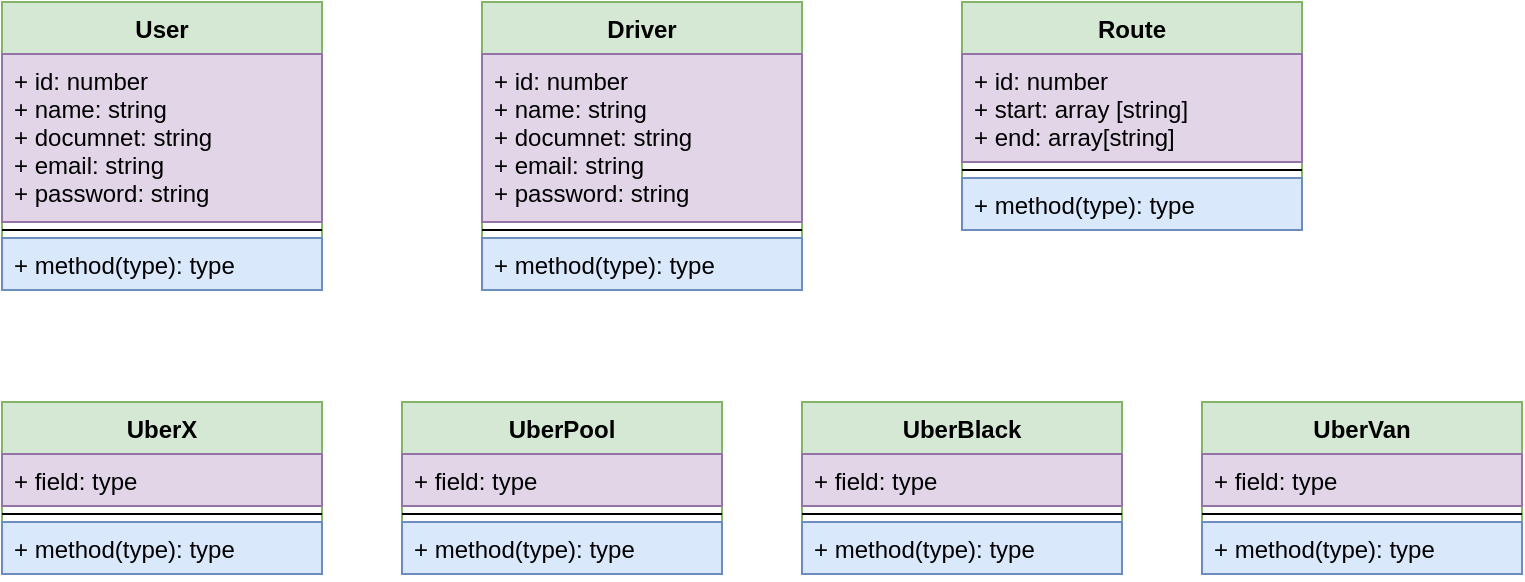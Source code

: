 <mxfile version="14.5.8" type="github">
  <diagram id="Fx_o8NzKkvt6naeuQMXA" name="Page-1">
    <mxGraphModel dx="1038" dy="548" grid="1" gridSize="10" guides="1" tooltips="1" connect="1" arrows="1" fold="1" page="1" pageScale="1" pageWidth="827" pageHeight="1169" math="0" shadow="0">
      <root>
        <mxCell id="0" />
        <mxCell id="1" parent="0" />
        <mxCell id="jSqMpT_7lkx8mQkIH3T9-4" value="User" style="swimlane;fontStyle=1;align=center;verticalAlign=top;childLayout=stackLayout;horizontal=1;startSize=26;horizontalStack=0;resizeParent=1;resizeParentMax=0;resizeLast=0;collapsible=1;marginBottom=0;fillColor=#d5e8d4;strokeColor=#82b366;" parent="1" vertex="1">
          <mxGeometry x="40" y="40" width="160" height="144" as="geometry" />
        </mxCell>
        <mxCell id="jSqMpT_7lkx8mQkIH3T9-5" value="+ id: number&#xa;+ name: string&#xa;+ documnet: string&#xa;+ email: string&#xa;+ password: string" style="text;strokeColor=#9673a6;fillColor=#e1d5e7;align=left;verticalAlign=top;spacingLeft=4;spacingRight=4;overflow=hidden;rotatable=0;points=[[0,0.5],[1,0.5]];portConstraint=eastwest;" parent="jSqMpT_7lkx8mQkIH3T9-4" vertex="1">
          <mxGeometry y="26" width="160" height="84" as="geometry" />
        </mxCell>
        <mxCell id="jSqMpT_7lkx8mQkIH3T9-6" value="" style="line;strokeWidth=1;fillColor=none;align=left;verticalAlign=middle;spacingTop=-1;spacingLeft=3;spacingRight=3;rotatable=0;labelPosition=right;points=[];portConstraint=eastwest;" parent="jSqMpT_7lkx8mQkIH3T9-4" vertex="1">
          <mxGeometry y="110" width="160" height="8" as="geometry" />
        </mxCell>
        <mxCell id="jSqMpT_7lkx8mQkIH3T9-7" value="+ method(type): type" style="text;strokeColor=#6c8ebf;fillColor=#dae8fc;align=left;verticalAlign=top;spacingLeft=4;spacingRight=4;overflow=hidden;rotatable=0;points=[[0,0.5],[1,0.5]];portConstraint=eastwest;" parent="jSqMpT_7lkx8mQkIH3T9-4" vertex="1">
          <mxGeometry y="118" width="160" height="26" as="geometry" />
        </mxCell>
        <mxCell id="WEN_RDuv4552wFtuXD08-5" value="Driver" style="swimlane;fontStyle=1;align=center;verticalAlign=top;childLayout=stackLayout;horizontal=1;startSize=26;horizontalStack=0;resizeParent=1;resizeParentMax=0;resizeLast=0;collapsible=1;marginBottom=0;fillColor=#d5e8d4;strokeColor=#82b366;" vertex="1" parent="1">
          <mxGeometry x="280" y="40" width="160" height="144" as="geometry" />
        </mxCell>
        <mxCell id="WEN_RDuv4552wFtuXD08-6" value="+ id: number&#xa;+ name: string&#xa;+ documnet: string&#xa;+ email: string&#xa;+ password: string" style="text;strokeColor=#9673a6;fillColor=#e1d5e7;align=left;verticalAlign=top;spacingLeft=4;spacingRight=4;overflow=hidden;rotatable=0;points=[[0,0.5],[1,0.5]];portConstraint=eastwest;" vertex="1" parent="WEN_RDuv4552wFtuXD08-5">
          <mxGeometry y="26" width="160" height="84" as="geometry" />
        </mxCell>
        <mxCell id="WEN_RDuv4552wFtuXD08-7" value="" style="line;strokeWidth=1;fillColor=none;align=left;verticalAlign=middle;spacingTop=-1;spacingLeft=3;spacingRight=3;rotatable=0;labelPosition=right;points=[];portConstraint=eastwest;" vertex="1" parent="WEN_RDuv4552wFtuXD08-5">
          <mxGeometry y="110" width="160" height="8" as="geometry" />
        </mxCell>
        <mxCell id="WEN_RDuv4552wFtuXD08-8" value="+ method(type): type" style="text;strokeColor=#6c8ebf;fillColor=#dae8fc;align=left;verticalAlign=top;spacingLeft=4;spacingRight=4;overflow=hidden;rotatable=0;points=[[0,0.5],[1,0.5]];portConstraint=eastwest;" vertex="1" parent="WEN_RDuv4552wFtuXD08-5">
          <mxGeometry y="118" width="160" height="26" as="geometry" />
        </mxCell>
        <mxCell id="WEN_RDuv4552wFtuXD08-9" value="Route" style="swimlane;fontStyle=1;align=center;verticalAlign=top;childLayout=stackLayout;horizontal=1;startSize=26;horizontalStack=0;resizeParent=1;resizeParentMax=0;resizeLast=0;collapsible=1;marginBottom=0;fillColor=#d5e8d4;strokeColor=#82b366;" vertex="1" parent="1">
          <mxGeometry x="520" y="40" width="170" height="114" as="geometry" />
        </mxCell>
        <mxCell id="WEN_RDuv4552wFtuXD08-10" value="+ id: number&#xa;+ start: array [string]&#xa;+ end: array[string]" style="text;strokeColor=#9673a6;fillColor=#e1d5e7;align=left;verticalAlign=top;spacingLeft=4;spacingRight=4;overflow=hidden;rotatable=0;points=[[0,0.5],[1,0.5]];portConstraint=eastwest;" vertex="1" parent="WEN_RDuv4552wFtuXD08-9">
          <mxGeometry y="26" width="170" height="54" as="geometry" />
        </mxCell>
        <mxCell id="WEN_RDuv4552wFtuXD08-11" value="" style="line;strokeWidth=1;fillColor=none;align=left;verticalAlign=middle;spacingTop=-1;spacingLeft=3;spacingRight=3;rotatable=0;labelPosition=right;points=[];portConstraint=eastwest;" vertex="1" parent="WEN_RDuv4552wFtuXD08-9">
          <mxGeometry y="80" width="170" height="8" as="geometry" />
        </mxCell>
        <mxCell id="WEN_RDuv4552wFtuXD08-12" value="+ method(type): type" style="text;strokeColor=#6c8ebf;fillColor=#dae8fc;align=left;verticalAlign=top;spacingLeft=4;spacingRight=4;overflow=hidden;rotatable=0;points=[[0,0.5],[1,0.5]];portConstraint=eastwest;" vertex="1" parent="WEN_RDuv4552wFtuXD08-9">
          <mxGeometry y="88" width="170" height="26" as="geometry" />
        </mxCell>
        <mxCell id="WEN_RDuv4552wFtuXD08-13" value="UberPool" style="swimlane;fontStyle=1;align=center;verticalAlign=top;childLayout=stackLayout;horizontal=1;startSize=26;horizontalStack=0;resizeParent=1;resizeParentMax=0;resizeLast=0;collapsible=1;marginBottom=0;fillColor=#d5e8d4;strokeColor=#82b366;" vertex="1" parent="1">
          <mxGeometry x="240" y="240" width="160" height="86" as="geometry" />
        </mxCell>
        <mxCell id="WEN_RDuv4552wFtuXD08-14" value="+ field: type" style="text;strokeColor=#9673a6;fillColor=#e1d5e7;align=left;verticalAlign=top;spacingLeft=4;spacingRight=4;overflow=hidden;rotatable=0;points=[[0,0.5],[1,0.5]];portConstraint=eastwest;" vertex="1" parent="WEN_RDuv4552wFtuXD08-13">
          <mxGeometry y="26" width="160" height="26" as="geometry" />
        </mxCell>
        <mxCell id="WEN_RDuv4552wFtuXD08-15" value="" style="line;strokeWidth=1;fillColor=none;align=left;verticalAlign=middle;spacingTop=-1;spacingLeft=3;spacingRight=3;rotatable=0;labelPosition=right;points=[];portConstraint=eastwest;" vertex="1" parent="WEN_RDuv4552wFtuXD08-13">
          <mxGeometry y="52" width="160" height="8" as="geometry" />
        </mxCell>
        <mxCell id="WEN_RDuv4552wFtuXD08-16" value="+ method(type): type" style="text;strokeColor=#6c8ebf;fillColor=#dae8fc;align=left;verticalAlign=top;spacingLeft=4;spacingRight=4;overflow=hidden;rotatable=0;points=[[0,0.5],[1,0.5]];portConstraint=eastwest;" vertex="1" parent="WEN_RDuv4552wFtuXD08-13">
          <mxGeometry y="60" width="160" height="26" as="geometry" />
        </mxCell>
        <mxCell id="WEN_RDuv4552wFtuXD08-17" value="UberX" style="swimlane;fontStyle=1;align=center;verticalAlign=top;childLayout=stackLayout;horizontal=1;startSize=26;horizontalStack=0;resizeParent=1;resizeParentMax=0;resizeLast=0;collapsible=1;marginBottom=0;fillColor=#d5e8d4;strokeColor=#82b366;" vertex="1" parent="1">
          <mxGeometry x="40" y="240" width="160" height="86" as="geometry" />
        </mxCell>
        <mxCell id="WEN_RDuv4552wFtuXD08-18" value="+ field: type" style="text;strokeColor=#9673a6;fillColor=#e1d5e7;align=left;verticalAlign=top;spacingLeft=4;spacingRight=4;overflow=hidden;rotatable=0;points=[[0,0.5],[1,0.5]];portConstraint=eastwest;" vertex="1" parent="WEN_RDuv4552wFtuXD08-17">
          <mxGeometry y="26" width="160" height="26" as="geometry" />
        </mxCell>
        <mxCell id="WEN_RDuv4552wFtuXD08-19" value="" style="line;strokeWidth=1;fillColor=none;align=left;verticalAlign=middle;spacingTop=-1;spacingLeft=3;spacingRight=3;rotatable=0;labelPosition=right;points=[];portConstraint=eastwest;" vertex="1" parent="WEN_RDuv4552wFtuXD08-17">
          <mxGeometry y="52" width="160" height="8" as="geometry" />
        </mxCell>
        <mxCell id="WEN_RDuv4552wFtuXD08-20" value="+ method(type): type" style="text;strokeColor=#6c8ebf;fillColor=#dae8fc;align=left;verticalAlign=top;spacingLeft=4;spacingRight=4;overflow=hidden;rotatable=0;points=[[0,0.5],[1,0.5]];portConstraint=eastwest;" vertex="1" parent="WEN_RDuv4552wFtuXD08-17">
          <mxGeometry y="60" width="160" height="26" as="geometry" />
        </mxCell>
        <mxCell id="WEN_RDuv4552wFtuXD08-22" value="UberBlack" style="swimlane;fontStyle=1;align=center;verticalAlign=top;childLayout=stackLayout;horizontal=1;startSize=26;horizontalStack=0;resizeParent=1;resizeParentMax=0;resizeLast=0;collapsible=1;marginBottom=0;fillColor=#d5e8d4;strokeColor=#82b366;" vertex="1" parent="1">
          <mxGeometry x="440" y="240" width="160" height="86" as="geometry" />
        </mxCell>
        <mxCell id="WEN_RDuv4552wFtuXD08-23" value="+ field: type" style="text;strokeColor=#9673a6;fillColor=#e1d5e7;align=left;verticalAlign=top;spacingLeft=4;spacingRight=4;overflow=hidden;rotatable=0;points=[[0,0.5],[1,0.5]];portConstraint=eastwest;" vertex="1" parent="WEN_RDuv4552wFtuXD08-22">
          <mxGeometry y="26" width="160" height="26" as="geometry" />
        </mxCell>
        <mxCell id="WEN_RDuv4552wFtuXD08-24" value="" style="line;strokeWidth=1;fillColor=none;align=left;verticalAlign=middle;spacingTop=-1;spacingLeft=3;spacingRight=3;rotatable=0;labelPosition=right;points=[];portConstraint=eastwest;" vertex="1" parent="WEN_RDuv4552wFtuXD08-22">
          <mxGeometry y="52" width="160" height="8" as="geometry" />
        </mxCell>
        <mxCell id="WEN_RDuv4552wFtuXD08-25" value="+ method(type): type" style="text;strokeColor=#6c8ebf;fillColor=#dae8fc;align=left;verticalAlign=top;spacingLeft=4;spacingRight=4;overflow=hidden;rotatable=0;points=[[0,0.5],[1,0.5]];portConstraint=eastwest;" vertex="1" parent="WEN_RDuv4552wFtuXD08-22">
          <mxGeometry y="60" width="160" height="26" as="geometry" />
        </mxCell>
        <mxCell id="WEN_RDuv4552wFtuXD08-26" value="UberVan" style="swimlane;fontStyle=1;align=center;verticalAlign=top;childLayout=stackLayout;horizontal=1;startSize=26;horizontalStack=0;resizeParent=1;resizeParentMax=0;resizeLast=0;collapsible=1;marginBottom=0;fillColor=#d5e8d4;strokeColor=#82b366;" vertex="1" parent="1">
          <mxGeometry x="640" y="240" width="160" height="86" as="geometry" />
        </mxCell>
        <mxCell id="WEN_RDuv4552wFtuXD08-27" value="+ field: type" style="text;strokeColor=#9673a6;fillColor=#e1d5e7;align=left;verticalAlign=top;spacingLeft=4;spacingRight=4;overflow=hidden;rotatable=0;points=[[0,0.5],[1,0.5]];portConstraint=eastwest;" vertex="1" parent="WEN_RDuv4552wFtuXD08-26">
          <mxGeometry y="26" width="160" height="26" as="geometry" />
        </mxCell>
        <mxCell id="WEN_RDuv4552wFtuXD08-28" value="" style="line;strokeWidth=1;fillColor=none;align=left;verticalAlign=middle;spacingTop=-1;spacingLeft=3;spacingRight=3;rotatable=0;labelPosition=right;points=[];portConstraint=eastwest;" vertex="1" parent="WEN_RDuv4552wFtuXD08-26">
          <mxGeometry y="52" width="160" height="8" as="geometry" />
        </mxCell>
        <mxCell id="WEN_RDuv4552wFtuXD08-29" value="+ method(type): type" style="text;strokeColor=#6c8ebf;fillColor=#dae8fc;align=left;verticalAlign=top;spacingLeft=4;spacingRight=4;overflow=hidden;rotatable=0;points=[[0,0.5],[1,0.5]];portConstraint=eastwest;" vertex="1" parent="WEN_RDuv4552wFtuXD08-26">
          <mxGeometry y="60" width="160" height="26" as="geometry" />
        </mxCell>
      </root>
    </mxGraphModel>
  </diagram>
</mxfile>
